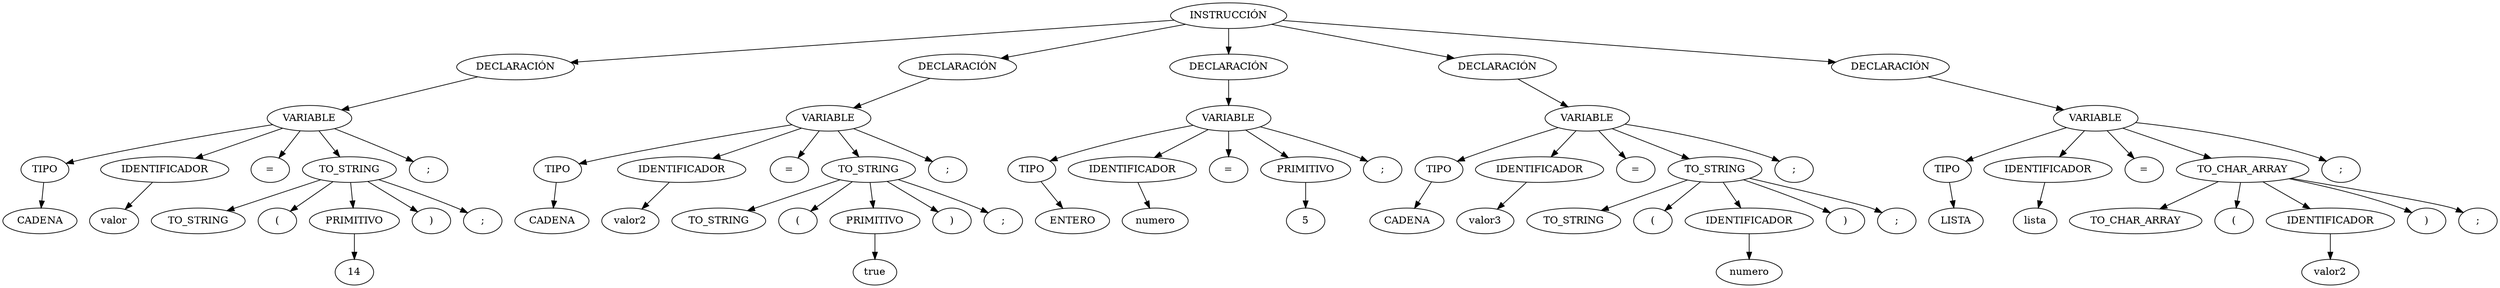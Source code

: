 digraph {
n0[label="INSTRUCCIÓN"];
n1[label="DECLARACIÓN"];
n0->n1;
n2[label="VARIABLE"];
n1->n2;
n3[label="TIPO"];
n2->n3;
n4[label="CADENA"];
n3->n4;
n5[label="IDENTIFICADOR"];
n2->n5;
n6[label="valor"];
n5->n6;
n7[label="="];
n2->n7;
n8[label="TO_STRING"];
n2->n8;
n9[label="TO_STRING"];
n8->n9;
n10[label="("];
n8->n10;
n11[label="PRIMITIVO"];
n8->n11;
n12[label="14"];
n11->n12;
n13[label=")"];
n8->n13;
n14[label=";"];
n8->n14;
n15[label=";"];
n2->n15;
n16[label="DECLARACIÓN"];
n0->n16;
n17[label="VARIABLE"];
n16->n17;
n18[label="TIPO"];
n17->n18;
n19[label="CADENA"];
n18->n19;
n20[label="IDENTIFICADOR"];
n17->n20;
n21[label="valor2"];
n20->n21;
n22[label="="];
n17->n22;
n23[label="TO_STRING"];
n17->n23;
n24[label="TO_STRING"];
n23->n24;
n25[label="("];
n23->n25;
n26[label="PRIMITIVO"];
n23->n26;
n27[label="true"];
n26->n27;
n28[label=")"];
n23->n28;
n29[label=";"];
n23->n29;
n30[label=";"];
n17->n30;
n31[label="DECLARACIÓN"];
n0->n31;
n32[label="VARIABLE"];
n31->n32;
n33[label="TIPO"];
n32->n33;
n34[label="ENTERO"];
n33->n34;
n35[label="IDENTIFICADOR"];
n32->n35;
n36[label="numero"];
n35->n36;
n37[label="="];
n32->n37;
n38[label="PRIMITIVO"];
n32->n38;
n39[label="5"];
n38->n39;
n40[label=";"];
n32->n40;
n41[label="DECLARACIÓN"];
n0->n41;
n42[label="VARIABLE"];
n41->n42;
n43[label="TIPO"];
n42->n43;
n44[label="CADENA"];
n43->n44;
n45[label="IDENTIFICADOR"];
n42->n45;
n46[label="valor3"];
n45->n46;
n47[label="="];
n42->n47;
n48[label="TO_STRING"];
n42->n48;
n49[label="TO_STRING"];
n48->n49;
n50[label="("];
n48->n50;
n51[label="IDENTIFICADOR"];
n48->n51;
n52[label="numero"];
n51->n52;
n53[label=")"];
n48->n53;
n54[label=";"];
n48->n54;
n55[label=";"];
n42->n55;
n56[label="DECLARACIÓN"];
n0->n56;
n57[label="VARIABLE"];
n56->n57;
n58[label="TIPO"];
n57->n58;
n59[label="LISTA"];
n58->n59;
n60[label="IDENTIFICADOR"];
n57->n60;
n61[label="lista"];
n60->n61;
n62[label="="];
n57->n62;
n63[label="TO_CHAR_ARRAY"];
n57->n63;
n64[label="TO_CHAR_ARRAY"];
n63->n64;
n65[label="("];
n63->n65;
n66[label="IDENTIFICADOR"];
n63->n66;
n67[label="valor2"];
n66->n67;
n68[label=")"];
n63->n68;
n69[label=";"];
n63->n69;
n70[label=";"];
n57->n70;
}